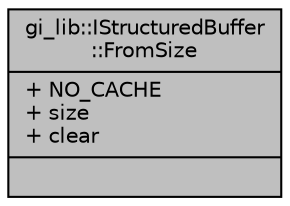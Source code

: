 digraph "gi_lib::IStructuredBuffer::FromSize"
{
  edge [fontname="Helvetica",fontsize="10",labelfontname="Helvetica",labelfontsize="10"];
  node [fontname="Helvetica",fontsize="10",shape=record];
  Node1 [label="{gi_lib::IStructuredBuffer\l::FromSize\n|+ NO_CACHE\l+ size\l+ clear\l|}",height=0.2,width=0.4,color="black", fillcolor="grey75", style="filled", fontcolor="black"];
}
